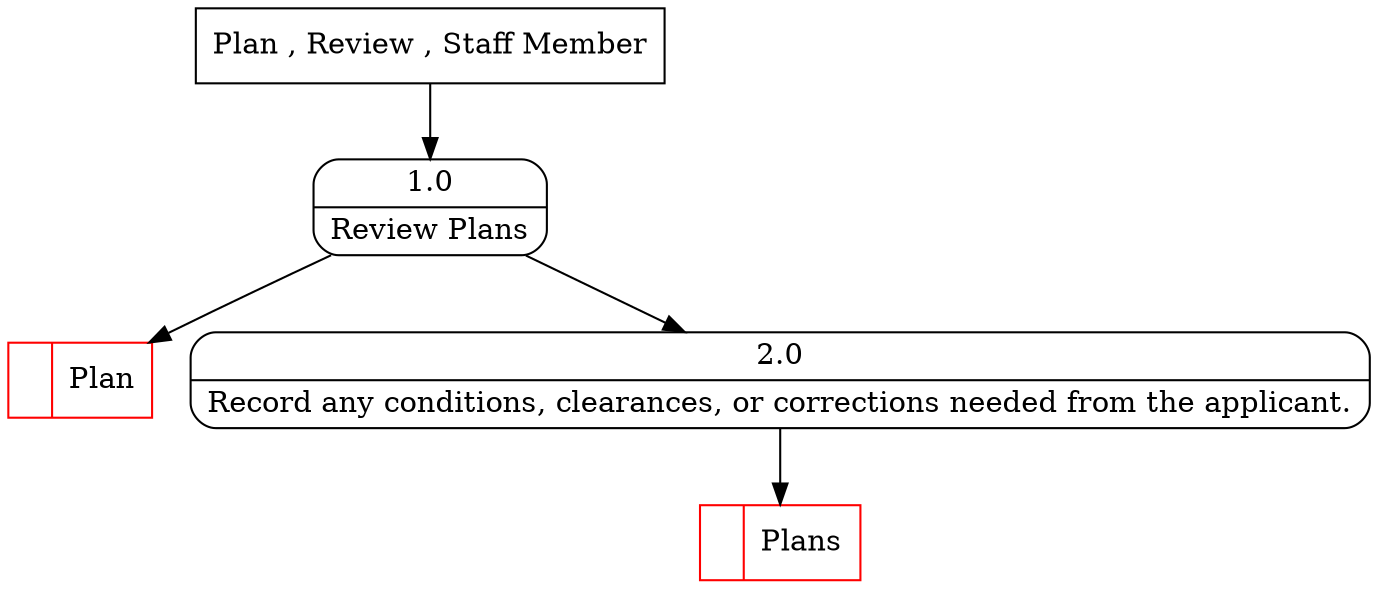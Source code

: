 digraph dfd2{ 
node[shape=record]
200 [label="<f0>  |<f1> Plan " color=red];
201 [label="Plan , Review , Staff Member" shape=box];
202 [label="{<f0> 1.0|<f1> Review Plans }" shape=Mrecord];
2 [label="{<f0> 2.0|<f1> Record any conditions, clearances, or corrections needed from the applicant. }" shape=Mrecord];
202 -> 2
1001 [label="<f0>  |<f1> Plans " color=red];
2 -> 1001
201 -> 202
202 -> 200
}